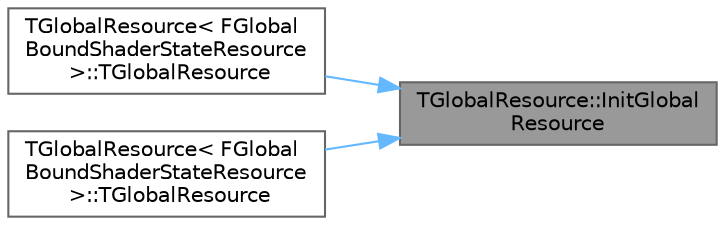 digraph "TGlobalResource::InitGlobalResource"
{
 // INTERACTIVE_SVG=YES
 // LATEX_PDF_SIZE
  bgcolor="transparent";
  edge [fontname=Helvetica,fontsize=10,labelfontname=Helvetica,labelfontsize=10];
  node [fontname=Helvetica,fontsize=10,shape=box,height=0.2,width=0.4];
  rankdir="RL";
  Node1 [id="Node000001",label="TGlobalResource::InitGlobal\lResource",height=0.2,width=0.4,color="gray40", fillcolor="grey60", style="filled", fontcolor="black",tooltip="Initialize the global resource."];
  Node1 -> Node2 [id="edge1_Node000001_Node000002",dir="back",color="steelblue1",style="solid",tooltip=" "];
  Node2 [id="Node000002",label="TGlobalResource\< FGlobal\lBoundShaderStateResource\l \>::TGlobalResource",height=0.2,width=0.4,color="grey40", fillcolor="white", style="filled",URL="$d5/dd5/classTGlobalResource.html#a02f07cef32974338ca183d9beaa0a7d1",tooltip=" "];
  Node1 -> Node3 [id="edge2_Node000001_Node000003",dir="back",color="steelblue1",style="solid",tooltip=" "];
  Node3 [id="Node000003",label="TGlobalResource\< FGlobal\lBoundShaderStateResource\l \>::TGlobalResource",height=0.2,width=0.4,color="grey40", fillcolor="white", style="filled",URL="$d5/dd5/classTGlobalResource.html#a531b2149d39636da1fc55c27df455065",tooltip=" "];
}
